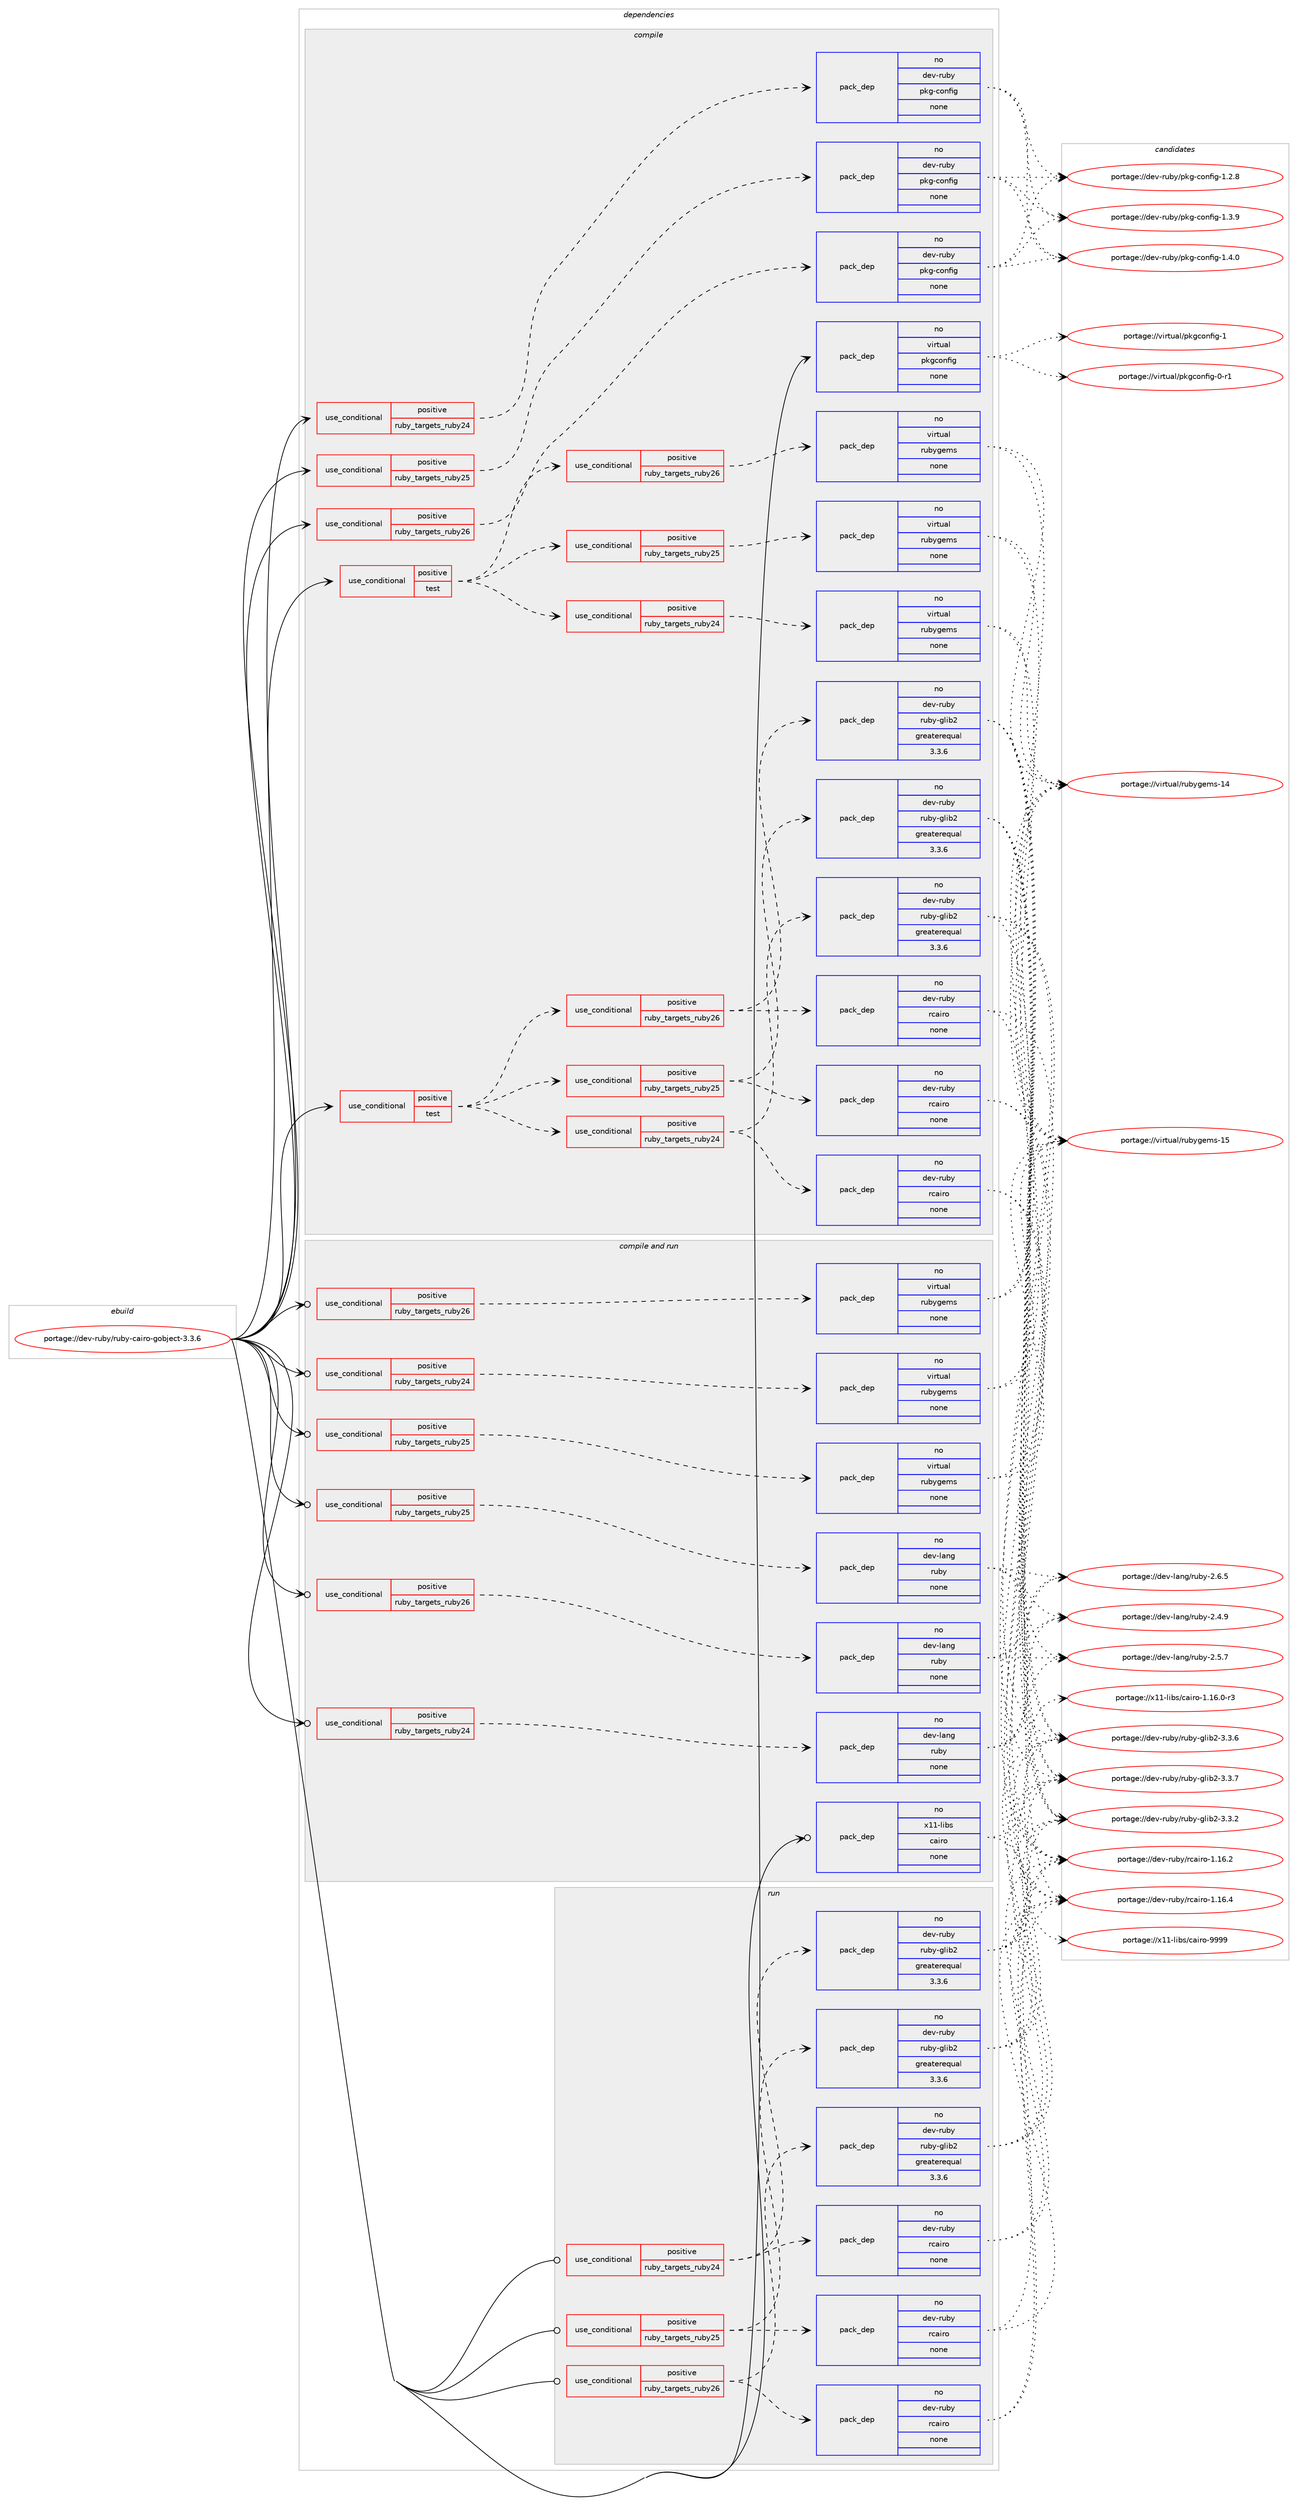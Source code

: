 digraph prolog {

# *************
# Graph options
# *************

newrank=true;
concentrate=true;
compound=true;
graph [rankdir=LR,fontname=Helvetica,fontsize=10,ranksep=1.5];#, ranksep=2.5, nodesep=0.2];
edge  [arrowhead=vee];
node  [fontname=Helvetica,fontsize=10];

# **********
# The ebuild
# **********

subgraph cluster_leftcol {
color=gray;
rank=same;
label=<<i>ebuild</i>>;
id [label="portage://dev-ruby/ruby-cairo-gobject-3.3.6", color=red, width=4, href="../dev-ruby/ruby-cairo-gobject-3.3.6.svg"];
}

# ****************
# The dependencies
# ****************

subgraph cluster_midcol {
color=gray;
label=<<i>dependencies</i>>;
subgraph cluster_compile {
fillcolor="#eeeeee";
style=filled;
label=<<i>compile</i>>;
subgraph cond63035 {
dependency242270 [label=<<TABLE BORDER="0" CELLBORDER="1" CELLSPACING="0" CELLPADDING="4"><TR><TD ROWSPAN="3" CELLPADDING="10">use_conditional</TD></TR><TR><TD>positive</TD></TR><TR><TD>ruby_targets_ruby24</TD></TR></TABLE>>, shape=none, color=red];
subgraph pack175690 {
dependency242271 [label=<<TABLE BORDER="0" CELLBORDER="1" CELLSPACING="0" CELLPADDING="4" WIDTH="220"><TR><TD ROWSPAN="6" CELLPADDING="30">pack_dep</TD></TR><TR><TD WIDTH="110">no</TD></TR><TR><TD>dev-ruby</TD></TR><TR><TD>pkg-config</TD></TR><TR><TD>none</TD></TR><TR><TD></TD></TR></TABLE>>, shape=none, color=blue];
}
dependency242270:e -> dependency242271:w [weight=20,style="dashed",arrowhead="vee"];
}
id:e -> dependency242270:w [weight=20,style="solid",arrowhead="vee"];
subgraph cond63036 {
dependency242272 [label=<<TABLE BORDER="0" CELLBORDER="1" CELLSPACING="0" CELLPADDING="4"><TR><TD ROWSPAN="3" CELLPADDING="10">use_conditional</TD></TR><TR><TD>positive</TD></TR><TR><TD>ruby_targets_ruby25</TD></TR></TABLE>>, shape=none, color=red];
subgraph pack175691 {
dependency242273 [label=<<TABLE BORDER="0" CELLBORDER="1" CELLSPACING="0" CELLPADDING="4" WIDTH="220"><TR><TD ROWSPAN="6" CELLPADDING="30">pack_dep</TD></TR><TR><TD WIDTH="110">no</TD></TR><TR><TD>dev-ruby</TD></TR><TR><TD>pkg-config</TD></TR><TR><TD>none</TD></TR><TR><TD></TD></TR></TABLE>>, shape=none, color=blue];
}
dependency242272:e -> dependency242273:w [weight=20,style="dashed",arrowhead="vee"];
}
id:e -> dependency242272:w [weight=20,style="solid",arrowhead="vee"];
subgraph cond63037 {
dependency242274 [label=<<TABLE BORDER="0" CELLBORDER="1" CELLSPACING="0" CELLPADDING="4"><TR><TD ROWSPAN="3" CELLPADDING="10">use_conditional</TD></TR><TR><TD>positive</TD></TR><TR><TD>ruby_targets_ruby26</TD></TR></TABLE>>, shape=none, color=red];
subgraph pack175692 {
dependency242275 [label=<<TABLE BORDER="0" CELLBORDER="1" CELLSPACING="0" CELLPADDING="4" WIDTH="220"><TR><TD ROWSPAN="6" CELLPADDING="30">pack_dep</TD></TR><TR><TD WIDTH="110">no</TD></TR><TR><TD>dev-ruby</TD></TR><TR><TD>pkg-config</TD></TR><TR><TD>none</TD></TR><TR><TD></TD></TR></TABLE>>, shape=none, color=blue];
}
dependency242274:e -> dependency242275:w [weight=20,style="dashed",arrowhead="vee"];
}
id:e -> dependency242274:w [weight=20,style="solid",arrowhead="vee"];
subgraph cond63038 {
dependency242276 [label=<<TABLE BORDER="0" CELLBORDER="1" CELLSPACING="0" CELLPADDING="4"><TR><TD ROWSPAN="3" CELLPADDING="10">use_conditional</TD></TR><TR><TD>positive</TD></TR><TR><TD>test</TD></TR></TABLE>>, shape=none, color=red];
subgraph cond63039 {
dependency242277 [label=<<TABLE BORDER="0" CELLBORDER="1" CELLSPACING="0" CELLPADDING="4"><TR><TD ROWSPAN="3" CELLPADDING="10">use_conditional</TD></TR><TR><TD>positive</TD></TR><TR><TD>ruby_targets_ruby24</TD></TR></TABLE>>, shape=none, color=red];
subgraph pack175693 {
dependency242278 [label=<<TABLE BORDER="0" CELLBORDER="1" CELLSPACING="0" CELLPADDING="4" WIDTH="220"><TR><TD ROWSPAN="6" CELLPADDING="30">pack_dep</TD></TR><TR><TD WIDTH="110">no</TD></TR><TR><TD>dev-ruby</TD></TR><TR><TD>rcairo</TD></TR><TR><TD>none</TD></TR><TR><TD></TD></TR></TABLE>>, shape=none, color=blue];
}
dependency242277:e -> dependency242278:w [weight=20,style="dashed",arrowhead="vee"];
subgraph pack175694 {
dependency242279 [label=<<TABLE BORDER="0" CELLBORDER="1" CELLSPACING="0" CELLPADDING="4" WIDTH="220"><TR><TD ROWSPAN="6" CELLPADDING="30">pack_dep</TD></TR><TR><TD WIDTH="110">no</TD></TR><TR><TD>dev-ruby</TD></TR><TR><TD>ruby-glib2</TD></TR><TR><TD>greaterequal</TD></TR><TR><TD>3.3.6</TD></TR></TABLE>>, shape=none, color=blue];
}
dependency242277:e -> dependency242279:w [weight=20,style="dashed",arrowhead="vee"];
}
dependency242276:e -> dependency242277:w [weight=20,style="dashed",arrowhead="vee"];
subgraph cond63040 {
dependency242280 [label=<<TABLE BORDER="0" CELLBORDER="1" CELLSPACING="0" CELLPADDING="4"><TR><TD ROWSPAN="3" CELLPADDING="10">use_conditional</TD></TR><TR><TD>positive</TD></TR><TR><TD>ruby_targets_ruby25</TD></TR></TABLE>>, shape=none, color=red];
subgraph pack175695 {
dependency242281 [label=<<TABLE BORDER="0" CELLBORDER="1" CELLSPACING="0" CELLPADDING="4" WIDTH="220"><TR><TD ROWSPAN="6" CELLPADDING="30">pack_dep</TD></TR><TR><TD WIDTH="110">no</TD></TR><TR><TD>dev-ruby</TD></TR><TR><TD>rcairo</TD></TR><TR><TD>none</TD></TR><TR><TD></TD></TR></TABLE>>, shape=none, color=blue];
}
dependency242280:e -> dependency242281:w [weight=20,style="dashed",arrowhead="vee"];
subgraph pack175696 {
dependency242282 [label=<<TABLE BORDER="0" CELLBORDER="1" CELLSPACING="0" CELLPADDING="4" WIDTH="220"><TR><TD ROWSPAN="6" CELLPADDING="30">pack_dep</TD></TR><TR><TD WIDTH="110">no</TD></TR><TR><TD>dev-ruby</TD></TR><TR><TD>ruby-glib2</TD></TR><TR><TD>greaterequal</TD></TR><TR><TD>3.3.6</TD></TR></TABLE>>, shape=none, color=blue];
}
dependency242280:e -> dependency242282:w [weight=20,style="dashed",arrowhead="vee"];
}
dependency242276:e -> dependency242280:w [weight=20,style="dashed",arrowhead="vee"];
subgraph cond63041 {
dependency242283 [label=<<TABLE BORDER="0" CELLBORDER="1" CELLSPACING="0" CELLPADDING="4"><TR><TD ROWSPAN="3" CELLPADDING="10">use_conditional</TD></TR><TR><TD>positive</TD></TR><TR><TD>ruby_targets_ruby26</TD></TR></TABLE>>, shape=none, color=red];
subgraph pack175697 {
dependency242284 [label=<<TABLE BORDER="0" CELLBORDER="1" CELLSPACING="0" CELLPADDING="4" WIDTH="220"><TR><TD ROWSPAN="6" CELLPADDING="30">pack_dep</TD></TR><TR><TD WIDTH="110">no</TD></TR><TR><TD>dev-ruby</TD></TR><TR><TD>rcairo</TD></TR><TR><TD>none</TD></TR><TR><TD></TD></TR></TABLE>>, shape=none, color=blue];
}
dependency242283:e -> dependency242284:w [weight=20,style="dashed",arrowhead="vee"];
subgraph pack175698 {
dependency242285 [label=<<TABLE BORDER="0" CELLBORDER="1" CELLSPACING="0" CELLPADDING="4" WIDTH="220"><TR><TD ROWSPAN="6" CELLPADDING="30">pack_dep</TD></TR><TR><TD WIDTH="110">no</TD></TR><TR><TD>dev-ruby</TD></TR><TR><TD>ruby-glib2</TD></TR><TR><TD>greaterequal</TD></TR><TR><TD>3.3.6</TD></TR></TABLE>>, shape=none, color=blue];
}
dependency242283:e -> dependency242285:w [weight=20,style="dashed",arrowhead="vee"];
}
dependency242276:e -> dependency242283:w [weight=20,style="dashed",arrowhead="vee"];
}
id:e -> dependency242276:w [weight=20,style="solid",arrowhead="vee"];
subgraph cond63042 {
dependency242286 [label=<<TABLE BORDER="0" CELLBORDER="1" CELLSPACING="0" CELLPADDING="4"><TR><TD ROWSPAN="3" CELLPADDING="10">use_conditional</TD></TR><TR><TD>positive</TD></TR><TR><TD>test</TD></TR></TABLE>>, shape=none, color=red];
subgraph cond63043 {
dependency242287 [label=<<TABLE BORDER="0" CELLBORDER="1" CELLSPACING="0" CELLPADDING="4"><TR><TD ROWSPAN="3" CELLPADDING="10">use_conditional</TD></TR><TR><TD>positive</TD></TR><TR><TD>ruby_targets_ruby24</TD></TR></TABLE>>, shape=none, color=red];
subgraph pack175699 {
dependency242288 [label=<<TABLE BORDER="0" CELLBORDER="1" CELLSPACING="0" CELLPADDING="4" WIDTH="220"><TR><TD ROWSPAN="6" CELLPADDING="30">pack_dep</TD></TR><TR><TD WIDTH="110">no</TD></TR><TR><TD>virtual</TD></TR><TR><TD>rubygems</TD></TR><TR><TD>none</TD></TR><TR><TD></TD></TR></TABLE>>, shape=none, color=blue];
}
dependency242287:e -> dependency242288:w [weight=20,style="dashed",arrowhead="vee"];
}
dependency242286:e -> dependency242287:w [weight=20,style="dashed",arrowhead="vee"];
subgraph cond63044 {
dependency242289 [label=<<TABLE BORDER="0" CELLBORDER="1" CELLSPACING="0" CELLPADDING="4"><TR><TD ROWSPAN="3" CELLPADDING="10">use_conditional</TD></TR><TR><TD>positive</TD></TR><TR><TD>ruby_targets_ruby25</TD></TR></TABLE>>, shape=none, color=red];
subgraph pack175700 {
dependency242290 [label=<<TABLE BORDER="0" CELLBORDER="1" CELLSPACING="0" CELLPADDING="4" WIDTH="220"><TR><TD ROWSPAN="6" CELLPADDING="30">pack_dep</TD></TR><TR><TD WIDTH="110">no</TD></TR><TR><TD>virtual</TD></TR><TR><TD>rubygems</TD></TR><TR><TD>none</TD></TR><TR><TD></TD></TR></TABLE>>, shape=none, color=blue];
}
dependency242289:e -> dependency242290:w [weight=20,style="dashed",arrowhead="vee"];
}
dependency242286:e -> dependency242289:w [weight=20,style="dashed",arrowhead="vee"];
subgraph cond63045 {
dependency242291 [label=<<TABLE BORDER="0" CELLBORDER="1" CELLSPACING="0" CELLPADDING="4"><TR><TD ROWSPAN="3" CELLPADDING="10">use_conditional</TD></TR><TR><TD>positive</TD></TR><TR><TD>ruby_targets_ruby26</TD></TR></TABLE>>, shape=none, color=red];
subgraph pack175701 {
dependency242292 [label=<<TABLE BORDER="0" CELLBORDER="1" CELLSPACING="0" CELLPADDING="4" WIDTH="220"><TR><TD ROWSPAN="6" CELLPADDING="30">pack_dep</TD></TR><TR><TD WIDTH="110">no</TD></TR><TR><TD>virtual</TD></TR><TR><TD>rubygems</TD></TR><TR><TD>none</TD></TR><TR><TD></TD></TR></TABLE>>, shape=none, color=blue];
}
dependency242291:e -> dependency242292:w [weight=20,style="dashed",arrowhead="vee"];
}
dependency242286:e -> dependency242291:w [weight=20,style="dashed",arrowhead="vee"];
}
id:e -> dependency242286:w [weight=20,style="solid",arrowhead="vee"];
subgraph pack175702 {
dependency242293 [label=<<TABLE BORDER="0" CELLBORDER="1" CELLSPACING="0" CELLPADDING="4" WIDTH="220"><TR><TD ROWSPAN="6" CELLPADDING="30">pack_dep</TD></TR><TR><TD WIDTH="110">no</TD></TR><TR><TD>virtual</TD></TR><TR><TD>pkgconfig</TD></TR><TR><TD>none</TD></TR><TR><TD></TD></TR></TABLE>>, shape=none, color=blue];
}
id:e -> dependency242293:w [weight=20,style="solid",arrowhead="vee"];
}
subgraph cluster_compileandrun {
fillcolor="#eeeeee";
style=filled;
label=<<i>compile and run</i>>;
subgraph cond63046 {
dependency242294 [label=<<TABLE BORDER="0" CELLBORDER="1" CELLSPACING="0" CELLPADDING="4"><TR><TD ROWSPAN="3" CELLPADDING="10">use_conditional</TD></TR><TR><TD>positive</TD></TR><TR><TD>ruby_targets_ruby24</TD></TR></TABLE>>, shape=none, color=red];
subgraph pack175703 {
dependency242295 [label=<<TABLE BORDER="0" CELLBORDER="1" CELLSPACING="0" CELLPADDING="4" WIDTH="220"><TR><TD ROWSPAN="6" CELLPADDING="30">pack_dep</TD></TR><TR><TD WIDTH="110">no</TD></TR><TR><TD>dev-lang</TD></TR><TR><TD>ruby</TD></TR><TR><TD>none</TD></TR><TR><TD></TD></TR></TABLE>>, shape=none, color=blue];
}
dependency242294:e -> dependency242295:w [weight=20,style="dashed",arrowhead="vee"];
}
id:e -> dependency242294:w [weight=20,style="solid",arrowhead="odotvee"];
subgraph cond63047 {
dependency242296 [label=<<TABLE BORDER="0" CELLBORDER="1" CELLSPACING="0" CELLPADDING="4"><TR><TD ROWSPAN="3" CELLPADDING="10">use_conditional</TD></TR><TR><TD>positive</TD></TR><TR><TD>ruby_targets_ruby24</TD></TR></TABLE>>, shape=none, color=red];
subgraph pack175704 {
dependency242297 [label=<<TABLE BORDER="0" CELLBORDER="1" CELLSPACING="0" CELLPADDING="4" WIDTH="220"><TR><TD ROWSPAN="6" CELLPADDING="30">pack_dep</TD></TR><TR><TD WIDTH="110">no</TD></TR><TR><TD>virtual</TD></TR><TR><TD>rubygems</TD></TR><TR><TD>none</TD></TR><TR><TD></TD></TR></TABLE>>, shape=none, color=blue];
}
dependency242296:e -> dependency242297:w [weight=20,style="dashed",arrowhead="vee"];
}
id:e -> dependency242296:w [weight=20,style="solid",arrowhead="odotvee"];
subgraph cond63048 {
dependency242298 [label=<<TABLE BORDER="0" CELLBORDER="1" CELLSPACING="0" CELLPADDING="4"><TR><TD ROWSPAN="3" CELLPADDING="10">use_conditional</TD></TR><TR><TD>positive</TD></TR><TR><TD>ruby_targets_ruby25</TD></TR></TABLE>>, shape=none, color=red];
subgraph pack175705 {
dependency242299 [label=<<TABLE BORDER="0" CELLBORDER="1" CELLSPACING="0" CELLPADDING="4" WIDTH="220"><TR><TD ROWSPAN="6" CELLPADDING="30">pack_dep</TD></TR><TR><TD WIDTH="110">no</TD></TR><TR><TD>dev-lang</TD></TR><TR><TD>ruby</TD></TR><TR><TD>none</TD></TR><TR><TD></TD></TR></TABLE>>, shape=none, color=blue];
}
dependency242298:e -> dependency242299:w [weight=20,style="dashed",arrowhead="vee"];
}
id:e -> dependency242298:w [weight=20,style="solid",arrowhead="odotvee"];
subgraph cond63049 {
dependency242300 [label=<<TABLE BORDER="0" CELLBORDER="1" CELLSPACING="0" CELLPADDING="4"><TR><TD ROWSPAN="3" CELLPADDING="10">use_conditional</TD></TR><TR><TD>positive</TD></TR><TR><TD>ruby_targets_ruby25</TD></TR></TABLE>>, shape=none, color=red];
subgraph pack175706 {
dependency242301 [label=<<TABLE BORDER="0" CELLBORDER="1" CELLSPACING="0" CELLPADDING="4" WIDTH="220"><TR><TD ROWSPAN="6" CELLPADDING="30">pack_dep</TD></TR><TR><TD WIDTH="110">no</TD></TR><TR><TD>virtual</TD></TR><TR><TD>rubygems</TD></TR><TR><TD>none</TD></TR><TR><TD></TD></TR></TABLE>>, shape=none, color=blue];
}
dependency242300:e -> dependency242301:w [weight=20,style="dashed",arrowhead="vee"];
}
id:e -> dependency242300:w [weight=20,style="solid",arrowhead="odotvee"];
subgraph cond63050 {
dependency242302 [label=<<TABLE BORDER="0" CELLBORDER="1" CELLSPACING="0" CELLPADDING="4"><TR><TD ROWSPAN="3" CELLPADDING="10">use_conditional</TD></TR><TR><TD>positive</TD></TR><TR><TD>ruby_targets_ruby26</TD></TR></TABLE>>, shape=none, color=red];
subgraph pack175707 {
dependency242303 [label=<<TABLE BORDER="0" CELLBORDER="1" CELLSPACING="0" CELLPADDING="4" WIDTH="220"><TR><TD ROWSPAN="6" CELLPADDING="30">pack_dep</TD></TR><TR><TD WIDTH="110">no</TD></TR><TR><TD>dev-lang</TD></TR><TR><TD>ruby</TD></TR><TR><TD>none</TD></TR><TR><TD></TD></TR></TABLE>>, shape=none, color=blue];
}
dependency242302:e -> dependency242303:w [weight=20,style="dashed",arrowhead="vee"];
}
id:e -> dependency242302:w [weight=20,style="solid",arrowhead="odotvee"];
subgraph cond63051 {
dependency242304 [label=<<TABLE BORDER="0" CELLBORDER="1" CELLSPACING="0" CELLPADDING="4"><TR><TD ROWSPAN="3" CELLPADDING="10">use_conditional</TD></TR><TR><TD>positive</TD></TR><TR><TD>ruby_targets_ruby26</TD></TR></TABLE>>, shape=none, color=red];
subgraph pack175708 {
dependency242305 [label=<<TABLE BORDER="0" CELLBORDER="1" CELLSPACING="0" CELLPADDING="4" WIDTH="220"><TR><TD ROWSPAN="6" CELLPADDING="30">pack_dep</TD></TR><TR><TD WIDTH="110">no</TD></TR><TR><TD>virtual</TD></TR><TR><TD>rubygems</TD></TR><TR><TD>none</TD></TR><TR><TD></TD></TR></TABLE>>, shape=none, color=blue];
}
dependency242304:e -> dependency242305:w [weight=20,style="dashed",arrowhead="vee"];
}
id:e -> dependency242304:w [weight=20,style="solid",arrowhead="odotvee"];
subgraph pack175709 {
dependency242306 [label=<<TABLE BORDER="0" CELLBORDER="1" CELLSPACING="0" CELLPADDING="4" WIDTH="220"><TR><TD ROWSPAN="6" CELLPADDING="30">pack_dep</TD></TR><TR><TD WIDTH="110">no</TD></TR><TR><TD>x11-libs</TD></TR><TR><TD>cairo</TD></TR><TR><TD>none</TD></TR><TR><TD></TD></TR></TABLE>>, shape=none, color=blue];
}
id:e -> dependency242306:w [weight=20,style="solid",arrowhead="odotvee"];
}
subgraph cluster_run {
fillcolor="#eeeeee";
style=filled;
label=<<i>run</i>>;
subgraph cond63052 {
dependency242307 [label=<<TABLE BORDER="0" CELLBORDER="1" CELLSPACING="0" CELLPADDING="4"><TR><TD ROWSPAN="3" CELLPADDING="10">use_conditional</TD></TR><TR><TD>positive</TD></TR><TR><TD>ruby_targets_ruby24</TD></TR></TABLE>>, shape=none, color=red];
subgraph pack175710 {
dependency242308 [label=<<TABLE BORDER="0" CELLBORDER="1" CELLSPACING="0" CELLPADDING="4" WIDTH="220"><TR><TD ROWSPAN="6" CELLPADDING="30">pack_dep</TD></TR><TR><TD WIDTH="110">no</TD></TR><TR><TD>dev-ruby</TD></TR><TR><TD>rcairo</TD></TR><TR><TD>none</TD></TR><TR><TD></TD></TR></TABLE>>, shape=none, color=blue];
}
dependency242307:e -> dependency242308:w [weight=20,style="dashed",arrowhead="vee"];
subgraph pack175711 {
dependency242309 [label=<<TABLE BORDER="0" CELLBORDER="1" CELLSPACING="0" CELLPADDING="4" WIDTH="220"><TR><TD ROWSPAN="6" CELLPADDING="30">pack_dep</TD></TR><TR><TD WIDTH="110">no</TD></TR><TR><TD>dev-ruby</TD></TR><TR><TD>ruby-glib2</TD></TR><TR><TD>greaterequal</TD></TR><TR><TD>3.3.6</TD></TR></TABLE>>, shape=none, color=blue];
}
dependency242307:e -> dependency242309:w [weight=20,style="dashed",arrowhead="vee"];
}
id:e -> dependency242307:w [weight=20,style="solid",arrowhead="odot"];
subgraph cond63053 {
dependency242310 [label=<<TABLE BORDER="0" CELLBORDER="1" CELLSPACING="0" CELLPADDING="4"><TR><TD ROWSPAN="3" CELLPADDING="10">use_conditional</TD></TR><TR><TD>positive</TD></TR><TR><TD>ruby_targets_ruby25</TD></TR></TABLE>>, shape=none, color=red];
subgraph pack175712 {
dependency242311 [label=<<TABLE BORDER="0" CELLBORDER="1" CELLSPACING="0" CELLPADDING="4" WIDTH="220"><TR><TD ROWSPAN="6" CELLPADDING="30">pack_dep</TD></TR><TR><TD WIDTH="110">no</TD></TR><TR><TD>dev-ruby</TD></TR><TR><TD>rcairo</TD></TR><TR><TD>none</TD></TR><TR><TD></TD></TR></TABLE>>, shape=none, color=blue];
}
dependency242310:e -> dependency242311:w [weight=20,style="dashed",arrowhead="vee"];
subgraph pack175713 {
dependency242312 [label=<<TABLE BORDER="0" CELLBORDER="1" CELLSPACING="0" CELLPADDING="4" WIDTH="220"><TR><TD ROWSPAN="6" CELLPADDING="30">pack_dep</TD></TR><TR><TD WIDTH="110">no</TD></TR><TR><TD>dev-ruby</TD></TR><TR><TD>ruby-glib2</TD></TR><TR><TD>greaterequal</TD></TR><TR><TD>3.3.6</TD></TR></TABLE>>, shape=none, color=blue];
}
dependency242310:e -> dependency242312:w [weight=20,style="dashed",arrowhead="vee"];
}
id:e -> dependency242310:w [weight=20,style="solid",arrowhead="odot"];
subgraph cond63054 {
dependency242313 [label=<<TABLE BORDER="0" CELLBORDER="1" CELLSPACING="0" CELLPADDING="4"><TR><TD ROWSPAN="3" CELLPADDING="10">use_conditional</TD></TR><TR><TD>positive</TD></TR><TR><TD>ruby_targets_ruby26</TD></TR></TABLE>>, shape=none, color=red];
subgraph pack175714 {
dependency242314 [label=<<TABLE BORDER="0" CELLBORDER="1" CELLSPACING="0" CELLPADDING="4" WIDTH="220"><TR><TD ROWSPAN="6" CELLPADDING="30">pack_dep</TD></TR><TR><TD WIDTH="110">no</TD></TR><TR><TD>dev-ruby</TD></TR><TR><TD>rcairo</TD></TR><TR><TD>none</TD></TR><TR><TD></TD></TR></TABLE>>, shape=none, color=blue];
}
dependency242313:e -> dependency242314:w [weight=20,style="dashed",arrowhead="vee"];
subgraph pack175715 {
dependency242315 [label=<<TABLE BORDER="0" CELLBORDER="1" CELLSPACING="0" CELLPADDING="4" WIDTH="220"><TR><TD ROWSPAN="6" CELLPADDING="30">pack_dep</TD></TR><TR><TD WIDTH="110">no</TD></TR><TR><TD>dev-ruby</TD></TR><TR><TD>ruby-glib2</TD></TR><TR><TD>greaterequal</TD></TR><TR><TD>3.3.6</TD></TR></TABLE>>, shape=none, color=blue];
}
dependency242313:e -> dependency242315:w [weight=20,style="dashed",arrowhead="vee"];
}
id:e -> dependency242313:w [weight=20,style="solid",arrowhead="odot"];
}
}

# **************
# The candidates
# **************

subgraph cluster_choices {
rank=same;
color=gray;
label=<<i>candidates</i>>;

subgraph choice175690 {
color=black;
nodesep=1;
choiceportage1001011184511411798121471121071034599111110102105103454946504656 [label="portage://dev-ruby/pkg-config-1.2.8", color=red, width=4,href="../dev-ruby/pkg-config-1.2.8.svg"];
choiceportage1001011184511411798121471121071034599111110102105103454946514657 [label="portage://dev-ruby/pkg-config-1.3.9", color=red, width=4,href="../dev-ruby/pkg-config-1.3.9.svg"];
choiceportage1001011184511411798121471121071034599111110102105103454946524648 [label="portage://dev-ruby/pkg-config-1.4.0", color=red, width=4,href="../dev-ruby/pkg-config-1.4.0.svg"];
dependency242271:e -> choiceportage1001011184511411798121471121071034599111110102105103454946504656:w [style=dotted,weight="100"];
dependency242271:e -> choiceportage1001011184511411798121471121071034599111110102105103454946514657:w [style=dotted,weight="100"];
dependency242271:e -> choiceportage1001011184511411798121471121071034599111110102105103454946524648:w [style=dotted,weight="100"];
}
subgraph choice175691 {
color=black;
nodesep=1;
choiceportage1001011184511411798121471121071034599111110102105103454946504656 [label="portage://dev-ruby/pkg-config-1.2.8", color=red, width=4,href="../dev-ruby/pkg-config-1.2.8.svg"];
choiceportage1001011184511411798121471121071034599111110102105103454946514657 [label="portage://dev-ruby/pkg-config-1.3.9", color=red, width=4,href="../dev-ruby/pkg-config-1.3.9.svg"];
choiceportage1001011184511411798121471121071034599111110102105103454946524648 [label="portage://dev-ruby/pkg-config-1.4.0", color=red, width=4,href="../dev-ruby/pkg-config-1.4.0.svg"];
dependency242273:e -> choiceportage1001011184511411798121471121071034599111110102105103454946504656:w [style=dotted,weight="100"];
dependency242273:e -> choiceportage1001011184511411798121471121071034599111110102105103454946514657:w [style=dotted,weight="100"];
dependency242273:e -> choiceportage1001011184511411798121471121071034599111110102105103454946524648:w [style=dotted,weight="100"];
}
subgraph choice175692 {
color=black;
nodesep=1;
choiceportage1001011184511411798121471121071034599111110102105103454946504656 [label="portage://dev-ruby/pkg-config-1.2.8", color=red, width=4,href="../dev-ruby/pkg-config-1.2.8.svg"];
choiceportage1001011184511411798121471121071034599111110102105103454946514657 [label="portage://dev-ruby/pkg-config-1.3.9", color=red, width=4,href="../dev-ruby/pkg-config-1.3.9.svg"];
choiceportage1001011184511411798121471121071034599111110102105103454946524648 [label="portage://dev-ruby/pkg-config-1.4.0", color=red, width=4,href="../dev-ruby/pkg-config-1.4.0.svg"];
dependency242275:e -> choiceportage1001011184511411798121471121071034599111110102105103454946504656:w [style=dotted,weight="100"];
dependency242275:e -> choiceportage1001011184511411798121471121071034599111110102105103454946514657:w [style=dotted,weight="100"];
dependency242275:e -> choiceportage1001011184511411798121471121071034599111110102105103454946524648:w [style=dotted,weight="100"];
}
subgraph choice175693 {
color=black;
nodesep=1;
choiceportage100101118451141179812147114999710511411145494649544650 [label="portage://dev-ruby/rcairo-1.16.2", color=red, width=4,href="../dev-ruby/rcairo-1.16.2.svg"];
choiceportage100101118451141179812147114999710511411145494649544652 [label="portage://dev-ruby/rcairo-1.16.4", color=red, width=4,href="../dev-ruby/rcairo-1.16.4.svg"];
dependency242278:e -> choiceportage100101118451141179812147114999710511411145494649544650:w [style=dotted,weight="100"];
dependency242278:e -> choiceportage100101118451141179812147114999710511411145494649544652:w [style=dotted,weight="100"];
}
subgraph choice175694 {
color=black;
nodesep=1;
choiceportage10010111845114117981214711411798121451031081059850455146514650 [label="portage://dev-ruby/ruby-glib2-3.3.2", color=red, width=4,href="../dev-ruby/ruby-glib2-3.3.2.svg"];
choiceportage10010111845114117981214711411798121451031081059850455146514654 [label="portage://dev-ruby/ruby-glib2-3.3.6", color=red, width=4,href="../dev-ruby/ruby-glib2-3.3.6.svg"];
choiceportage10010111845114117981214711411798121451031081059850455146514655 [label="portage://dev-ruby/ruby-glib2-3.3.7", color=red, width=4,href="../dev-ruby/ruby-glib2-3.3.7.svg"];
dependency242279:e -> choiceportage10010111845114117981214711411798121451031081059850455146514650:w [style=dotted,weight="100"];
dependency242279:e -> choiceportage10010111845114117981214711411798121451031081059850455146514654:w [style=dotted,weight="100"];
dependency242279:e -> choiceportage10010111845114117981214711411798121451031081059850455146514655:w [style=dotted,weight="100"];
}
subgraph choice175695 {
color=black;
nodesep=1;
choiceportage100101118451141179812147114999710511411145494649544650 [label="portage://dev-ruby/rcairo-1.16.2", color=red, width=4,href="../dev-ruby/rcairo-1.16.2.svg"];
choiceportage100101118451141179812147114999710511411145494649544652 [label="portage://dev-ruby/rcairo-1.16.4", color=red, width=4,href="../dev-ruby/rcairo-1.16.4.svg"];
dependency242281:e -> choiceportage100101118451141179812147114999710511411145494649544650:w [style=dotted,weight="100"];
dependency242281:e -> choiceportage100101118451141179812147114999710511411145494649544652:w [style=dotted,weight="100"];
}
subgraph choice175696 {
color=black;
nodesep=1;
choiceportage10010111845114117981214711411798121451031081059850455146514650 [label="portage://dev-ruby/ruby-glib2-3.3.2", color=red, width=4,href="../dev-ruby/ruby-glib2-3.3.2.svg"];
choiceportage10010111845114117981214711411798121451031081059850455146514654 [label="portage://dev-ruby/ruby-glib2-3.3.6", color=red, width=4,href="../dev-ruby/ruby-glib2-3.3.6.svg"];
choiceportage10010111845114117981214711411798121451031081059850455146514655 [label="portage://dev-ruby/ruby-glib2-3.3.7", color=red, width=4,href="../dev-ruby/ruby-glib2-3.3.7.svg"];
dependency242282:e -> choiceportage10010111845114117981214711411798121451031081059850455146514650:w [style=dotted,weight="100"];
dependency242282:e -> choiceportage10010111845114117981214711411798121451031081059850455146514654:w [style=dotted,weight="100"];
dependency242282:e -> choiceportage10010111845114117981214711411798121451031081059850455146514655:w [style=dotted,weight="100"];
}
subgraph choice175697 {
color=black;
nodesep=1;
choiceportage100101118451141179812147114999710511411145494649544650 [label="portage://dev-ruby/rcairo-1.16.2", color=red, width=4,href="../dev-ruby/rcairo-1.16.2.svg"];
choiceportage100101118451141179812147114999710511411145494649544652 [label="portage://dev-ruby/rcairo-1.16.4", color=red, width=4,href="../dev-ruby/rcairo-1.16.4.svg"];
dependency242284:e -> choiceportage100101118451141179812147114999710511411145494649544650:w [style=dotted,weight="100"];
dependency242284:e -> choiceportage100101118451141179812147114999710511411145494649544652:w [style=dotted,weight="100"];
}
subgraph choice175698 {
color=black;
nodesep=1;
choiceportage10010111845114117981214711411798121451031081059850455146514650 [label="portage://dev-ruby/ruby-glib2-3.3.2", color=red, width=4,href="../dev-ruby/ruby-glib2-3.3.2.svg"];
choiceportage10010111845114117981214711411798121451031081059850455146514654 [label="portage://dev-ruby/ruby-glib2-3.3.6", color=red, width=4,href="../dev-ruby/ruby-glib2-3.3.6.svg"];
choiceportage10010111845114117981214711411798121451031081059850455146514655 [label="portage://dev-ruby/ruby-glib2-3.3.7", color=red, width=4,href="../dev-ruby/ruby-glib2-3.3.7.svg"];
dependency242285:e -> choiceportage10010111845114117981214711411798121451031081059850455146514650:w [style=dotted,weight="100"];
dependency242285:e -> choiceportage10010111845114117981214711411798121451031081059850455146514654:w [style=dotted,weight="100"];
dependency242285:e -> choiceportage10010111845114117981214711411798121451031081059850455146514655:w [style=dotted,weight="100"];
}
subgraph choice175699 {
color=black;
nodesep=1;
choiceportage118105114116117971084711411798121103101109115454952 [label="portage://virtual/rubygems-14", color=red, width=4,href="../virtual/rubygems-14.svg"];
choiceportage118105114116117971084711411798121103101109115454953 [label="portage://virtual/rubygems-15", color=red, width=4,href="../virtual/rubygems-15.svg"];
dependency242288:e -> choiceportage118105114116117971084711411798121103101109115454952:w [style=dotted,weight="100"];
dependency242288:e -> choiceportage118105114116117971084711411798121103101109115454953:w [style=dotted,weight="100"];
}
subgraph choice175700 {
color=black;
nodesep=1;
choiceportage118105114116117971084711411798121103101109115454952 [label="portage://virtual/rubygems-14", color=red, width=4,href="../virtual/rubygems-14.svg"];
choiceportage118105114116117971084711411798121103101109115454953 [label="portage://virtual/rubygems-15", color=red, width=4,href="../virtual/rubygems-15.svg"];
dependency242290:e -> choiceportage118105114116117971084711411798121103101109115454952:w [style=dotted,weight="100"];
dependency242290:e -> choiceportage118105114116117971084711411798121103101109115454953:w [style=dotted,weight="100"];
}
subgraph choice175701 {
color=black;
nodesep=1;
choiceportage118105114116117971084711411798121103101109115454952 [label="portage://virtual/rubygems-14", color=red, width=4,href="../virtual/rubygems-14.svg"];
choiceportage118105114116117971084711411798121103101109115454953 [label="portage://virtual/rubygems-15", color=red, width=4,href="../virtual/rubygems-15.svg"];
dependency242292:e -> choiceportage118105114116117971084711411798121103101109115454952:w [style=dotted,weight="100"];
dependency242292:e -> choiceportage118105114116117971084711411798121103101109115454953:w [style=dotted,weight="100"];
}
subgraph choice175702 {
color=black;
nodesep=1;
choiceportage11810511411611797108471121071039911111010210510345484511449 [label="portage://virtual/pkgconfig-0-r1", color=red, width=4,href="../virtual/pkgconfig-0-r1.svg"];
choiceportage1181051141161179710847112107103991111101021051034549 [label="portage://virtual/pkgconfig-1", color=red, width=4,href="../virtual/pkgconfig-1.svg"];
dependency242293:e -> choiceportage11810511411611797108471121071039911111010210510345484511449:w [style=dotted,weight="100"];
dependency242293:e -> choiceportage1181051141161179710847112107103991111101021051034549:w [style=dotted,weight="100"];
}
subgraph choice175703 {
color=black;
nodesep=1;
choiceportage10010111845108971101034711411798121455046524657 [label="portage://dev-lang/ruby-2.4.9", color=red, width=4,href="../dev-lang/ruby-2.4.9.svg"];
choiceportage10010111845108971101034711411798121455046534655 [label="portage://dev-lang/ruby-2.5.7", color=red, width=4,href="../dev-lang/ruby-2.5.7.svg"];
choiceportage10010111845108971101034711411798121455046544653 [label="portage://dev-lang/ruby-2.6.5", color=red, width=4,href="../dev-lang/ruby-2.6.5.svg"];
dependency242295:e -> choiceportage10010111845108971101034711411798121455046524657:w [style=dotted,weight="100"];
dependency242295:e -> choiceportage10010111845108971101034711411798121455046534655:w [style=dotted,weight="100"];
dependency242295:e -> choiceportage10010111845108971101034711411798121455046544653:w [style=dotted,weight="100"];
}
subgraph choice175704 {
color=black;
nodesep=1;
choiceportage118105114116117971084711411798121103101109115454952 [label="portage://virtual/rubygems-14", color=red, width=4,href="../virtual/rubygems-14.svg"];
choiceportage118105114116117971084711411798121103101109115454953 [label="portage://virtual/rubygems-15", color=red, width=4,href="../virtual/rubygems-15.svg"];
dependency242297:e -> choiceportage118105114116117971084711411798121103101109115454952:w [style=dotted,weight="100"];
dependency242297:e -> choiceportage118105114116117971084711411798121103101109115454953:w [style=dotted,weight="100"];
}
subgraph choice175705 {
color=black;
nodesep=1;
choiceportage10010111845108971101034711411798121455046524657 [label="portage://dev-lang/ruby-2.4.9", color=red, width=4,href="../dev-lang/ruby-2.4.9.svg"];
choiceportage10010111845108971101034711411798121455046534655 [label="portage://dev-lang/ruby-2.5.7", color=red, width=4,href="../dev-lang/ruby-2.5.7.svg"];
choiceportage10010111845108971101034711411798121455046544653 [label="portage://dev-lang/ruby-2.6.5", color=red, width=4,href="../dev-lang/ruby-2.6.5.svg"];
dependency242299:e -> choiceportage10010111845108971101034711411798121455046524657:w [style=dotted,weight="100"];
dependency242299:e -> choiceportage10010111845108971101034711411798121455046534655:w [style=dotted,weight="100"];
dependency242299:e -> choiceportage10010111845108971101034711411798121455046544653:w [style=dotted,weight="100"];
}
subgraph choice175706 {
color=black;
nodesep=1;
choiceportage118105114116117971084711411798121103101109115454952 [label="portage://virtual/rubygems-14", color=red, width=4,href="../virtual/rubygems-14.svg"];
choiceportage118105114116117971084711411798121103101109115454953 [label="portage://virtual/rubygems-15", color=red, width=4,href="../virtual/rubygems-15.svg"];
dependency242301:e -> choiceportage118105114116117971084711411798121103101109115454952:w [style=dotted,weight="100"];
dependency242301:e -> choiceportage118105114116117971084711411798121103101109115454953:w [style=dotted,weight="100"];
}
subgraph choice175707 {
color=black;
nodesep=1;
choiceportage10010111845108971101034711411798121455046524657 [label="portage://dev-lang/ruby-2.4.9", color=red, width=4,href="../dev-lang/ruby-2.4.9.svg"];
choiceportage10010111845108971101034711411798121455046534655 [label="portage://dev-lang/ruby-2.5.7", color=red, width=4,href="../dev-lang/ruby-2.5.7.svg"];
choiceportage10010111845108971101034711411798121455046544653 [label="portage://dev-lang/ruby-2.6.5", color=red, width=4,href="../dev-lang/ruby-2.6.5.svg"];
dependency242303:e -> choiceportage10010111845108971101034711411798121455046524657:w [style=dotted,weight="100"];
dependency242303:e -> choiceportage10010111845108971101034711411798121455046534655:w [style=dotted,weight="100"];
dependency242303:e -> choiceportage10010111845108971101034711411798121455046544653:w [style=dotted,weight="100"];
}
subgraph choice175708 {
color=black;
nodesep=1;
choiceportage118105114116117971084711411798121103101109115454952 [label="portage://virtual/rubygems-14", color=red, width=4,href="../virtual/rubygems-14.svg"];
choiceportage118105114116117971084711411798121103101109115454953 [label="portage://virtual/rubygems-15", color=red, width=4,href="../virtual/rubygems-15.svg"];
dependency242305:e -> choiceportage118105114116117971084711411798121103101109115454952:w [style=dotted,weight="100"];
dependency242305:e -> choiceportage118105114116117971084711411798121103101109115454953:w [style=dotted,weight="100"];
}
subgraph choice175709 {
color=black;
nodesep=1;
choiceportage12049494510810598115479997105114111454946495446484511451 [label="portage://x11-libs/cairo-1.16.0-r3", color=red, width=4,href="../x11-libs/cairo-1.16.0-r3.svg"];
choiceportage120494945108105981154799971051141114557575757 [label="portage://x11-libs/cairo-9999", color=red, width=4,href="../x11-libs/cairo-9999.svg"];
dependency242306:e -> choiceportage12049494510810598115479997105114111454946495446484511451:w [style=dotted,weight="100"];
dependency242306:e -> choiceportage120494945108105981154799971051141114557575757:w [style=dotted,weight="100"];
}
subgraph choice175710 {
color=black;
nodesep=1;
choiceportage100101118451141179812147114999710511411145494649544650 [label="portage://dev-ruby/rcairo-1.16.2", color=red, width=4,href="../dev-ruby/rcairo-1.16.2.svg"];
choiceportage100101118451141179812147114999710511411145494649544652 [label="portage://dev-ruby/rcairo-1.16.4", color=red, width=4,href="../dev-ruby/rcairo-1.16.4.svg"];
dependency242308:e -> choiceportage100101118451141179812147114999710511411145494649544650:w [style=dotted,weight="100"];
dependency242308:e -> choiceportage100101118451141179812147114999710511411145494649544652:w [style=dotted,weight="100"];
}
subgraph choice175711 {
color=black;
nodesep=1;
choiceportage10010111845114117981214711411798121451031081059850455146514650 [label="portage://dev-ruby/ruby-glib2-3.3.2", color=red, width=4,href="../dev-ruby/ruby-glib2-3.3.2.svg"];
choiceportage10010111845114117981214711411798121451031081059850455146514654 [label="portage://dev-ruby/ruby-glib2-3.3.6", color=red, width=4,href="../dev-ruby/ruby-glib2-3.3.6.svg"];
choiceportage10010111845114117981214711411798121451031081059850455146514655 [label="portage://dev-ruby/ruby-glib2-3.3.7", color=red, width=4,href="../dev-ruby/ruby-glib2-3.3.7.svg"];
dependency242309:e -> choiceportage10010111845114117981214711411798121451031081059850455146514650:w [style=dotted,weight="100"];
dependency242309:e -> choiceportage10010111845114117981214711411798121451031081059850455146514654:w [style=dotted,weight="100"];
dependency242309:e -> choiceportage10010111845114117981214711411798121451031081059850455146514655:w [style=dotted,weight="100"];
}
subgraph choice175712 {
color=black;
nodesep=1;
choiceportage100101118451141179812147114999710511411145494649544650 [label="portage://dev-ruby/rcairo-1.16.2", color=red, width=4,href="../dev-ruby/rcairo-1.16.2.svg"];
choiceportage100101118451141179812147114999710511411145494649544652 [label="portage://dev-ruby/rcairo-1.16.4", color=red, width=4,href="../dev-ruby/rcairo-1.16.4.svg"];
dependency242311:e -> choiceportage100101118451141179812147114999710511411145494649544650:w [style=dotted,weight="100"];
dependency242311:e -> choiceportage100101118451141179812147114999710511411145494649544652:w [style=dotted,weight="100"];
}
subgraph choice175713 {
color=black;
nodesep=1;
choiceportage10010111845114117981214711411798121451031081059850455146514650 [label="portage://dev-ruby/ruby-glib2-3.3.2", color=red, width=4,href="../dev-ruby/ruby-glib2-3.3.2.svg"];
choiceportage10010111845114117981214711411798121451031081059850455146514654 [label="portage://dev-ruby/ruby-glib2-3.3.6", color=red, width=4,href="../dev-ruby/ruby-glib2-3.3.6.svg"];
choiceportage10010111845114117981214711411798121451031081059850455146514655 [label="portage://dev-ruby/ruby-glib2-3.3.7", color=red, width=4,href="../dev-ruby/ruby-glib2-3.3.7.svg"];
dependency242312:e -> choiceportage10010111845114117981214711411798121451031081059850455146514650:w [style=dotted,weight="100"];
dependency242312:e -> choiceportage10010111845114117981214711411798121451031081059850455146514654:w [style=dotted,weight="100"];
dependency242312:e -> choiceportage10010111845114117981214711411798121451031081059850455146514655:w [style=dotted,weight="100"];
}
subgraph choice175714 {
color=black;
nodesep=1;
choiceportage100101118451141179812147114999710511411145494649544650 [label="portage://dev-ruby/rcairo-1.16.2", color=red, width=4,href="../dev-ruby/rcairo-1.16.2.svg"];
choiceportage100101118451141179812147114999710511411145494649544652 [label="portage://dev-ruby/rcairo-1.16.4", color=red, width=4,href="../dev-ruby/rcairo-1.16.4.svg"];
dependency242314:e -> choiceportage100101118451141179812147114999710511411145494649544650:w [style=dotted,weight="100"];
dependency242314:e -> choiceportage100101118451141179812147114999710511411145494649544652:w [style=dotted,weight="100"];
}
subgraph choice175715 {
color=black;
nodesep=1;
choiceportage10010111845114117981214711411798121451031081059850455146514650 [label="portage://dev-ruby/ruby-glib2-3.3.2", color=red, width=4,href="../dev-ruby/ruby-glib2-3.3.2.svg"];
choiceportage10010111845114117981214711411798121451031081059850455146514654 [label="portage://dev-ruby/ruby-glib2-3.3.6", color=red, width=4,href="../dev-ruby/ruby-glib2-3.3.6.svg"];
choiceportage10010111845114117981214711411798121451031081059850455146514655 [label="portage://dev-ruby/ruby-glib2-3.3.7", color=red, width=4,href="../dev-ruby/ruby-glib2-3.3.7.svg"];
dependency242315:e -> choiceportage10010111845114117981214711411798121451031081059850455146514650:w [style=dotted,weight="100"];
dependency242315:e -> choiceportage10010111845114117981214711411798121451031081059850455146514654:w [style=dotted,weight="100"];
dependency242315:e -> choiceportage10010111845114117981214711411798121451031081059850455146514655:w [style=dotted,weight="100"];
}
}

}
